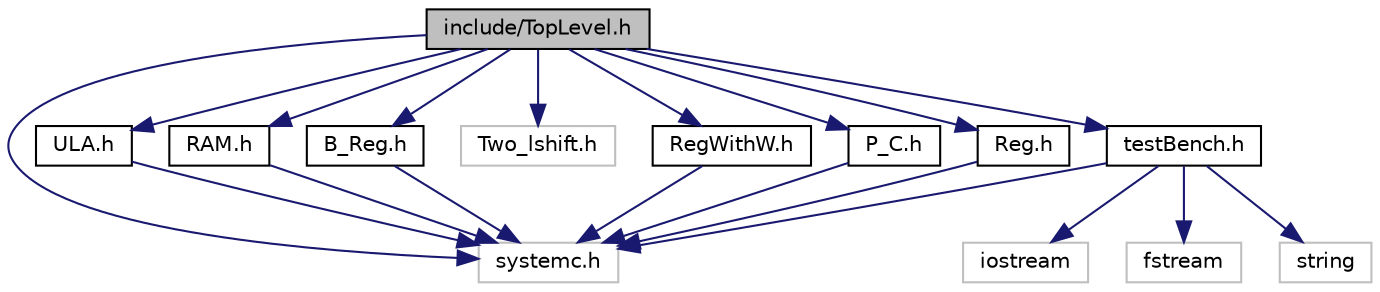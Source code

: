 digraph "include/TopLevel.h"
{
 // LATEX_PDF_SIZE
  edge [fontname="Helvetica",fontsize="10",labelfontname="Helvetica",labelfontsize="10"];
  node [fontname="Helvetica",fontsize="10",shape=record];
  Node1 [label="include/TopLevel.h",height=0.2,width=0.4,color="black", fillcolor="grey75", style="filled", fontcolor="black",tooltip="Unificação dos componentes, que formam o processador."];
  Node1 -> Node2 [color="midnightblue",fontsize="10",style="solid",fontname="Helvetica"];
  Node2 [label="systemc.h",height=0.2,width=0.4,color="grey75", fillcolor="white", style="filled",tooltip=" "];
  Node1 -> Node3 [color="midnightblue",fontsize="10",style="solid",fontname="Helvetica"];
  Node3 [label="ULA.h",height=0.2,width=0.4,color="black", fillcolor="white", style="filled",URL="$ULA_8h.html",tooltip="Unidade Lógico/Aritmética."];
  Node3 -> Node2 [color="midnightblue",fontsize="10",style="solid",fontname="Helvetica"];
  Node1 -> Node4 [color="midnightblue",fontsize="10",style="solid",fontname="Helvetica"];
  Node4 [label="RAM.h",height=0.2,width=0.4,color="black", fillcolor="white", style="filled",URL="$RAM_8h.html",tooltip="Implementação de uma Memória."];
  Node4 -> Node2 [color="midnightblue",fontsize="10",style="solid",fontname="Helvetica"];
  Node1 -> Node5 [color="midnightblue",fontsize="10",style="solid",fontname="Helvetica"];
  Node5 [label="B_Reg.h",height=0.2,width=0.4,color="black", fillcolor="white", style="filled",URL="$B__Reg_8h.html",tooltip="Banco de Registradores."];
  Node5 -> Node2 [color="midnightblue",fontsize="10",style="solid",fontname="Helvetica"];
  Node1 -> Node6 [color="midnightblue",fontsize="10",style="solid",fontname="Helvetica"];
  Node6 [label="Two_lshift.h",height=0.2,width=0.4,color="grey75", fillcolor="white", style="filled",tooltip=" "];
  Node1 -> Node7 [color="midnightblue",fontsize="10",style="solid",fontname="Helvetica"];
  Node7 [label="testBench.h",height=0.2,width=0.4,color="black", fillcolor="white", style="filled",URL="$testBench_8h.html",tooltip="Módulo de Testes."];
  Node7 -> Node2 [color="midnightblue",fontsize="10",style="solid",fontname="Helvetica"];
  Node7 -> Node8 [color="midnightblue",fontsize="10",style="solid",fontname="Helvetica"];
  Node8 [label="iostream",height=0.2,width=0.4,color="grey75", fillcolor="white", style="filled",tooltip=" "];
  Node7 -> Node9 [color="midnightblue",fontsize="10",style="solid",fontname="Helvetica"];
  Node9 [label="fstream",height=0.2,width=0.4,color="grey75", fillcolor="white", style="filled",tooltip=" "];
  Node7 -> Node10 [color="midnightblue",fontsize="10",style="solid",fontname="Helvetica"];
  Node10 [label="string",height=0.2,width=0.4,color="grey75", fillcolor="white", style="filled",tooltip=" "];
  Node1 -> Node11 [color="midnightblue",fontsize="10",style="solid",fontname="Helvetica"];
  Node11 [label="RegWithW.h",height=0.2,width=0.4,color="black", fillcolor="white", style="filled",URL="$RegWithW_8h.html",tooltip="Implementação de um registrador com sinal para escrita."];
  Node11 -> Node2 [color="midnightblue",fontsize="10",style="solid",fontname="Helvetica"];
  Node1 -> Node12 [color="midnightblue",fontsize="10",style="solid",fontname="Helvetica"];
  Node12 [label="P_C.h",height=0.2,width=0.4,color="black", fillcolor="white", style="filled",URL="$P__C_8h.html",tooltip="Implementação da Parte de Controle."];
  Node12 -> Node2 [color="midnightblue",fontsize="10",style="solid",fontname="Helvetica"];
  Node1 -> Node13 [color="midnightblue",fontsize="10",style="solid",fontname="Helvetica"];
  Node13 [label="Reg.h",height=0.2,width=0.4,color="black", fillcolor="white", style="filled",URL="$Reg_8h.html",tooltip="Implementação de um registrador sem sinal para escrita."];
  Node13 -> Node2 [color="midnightblue",fontsize="10",style="solid",fontname="Helvetica"];
}
